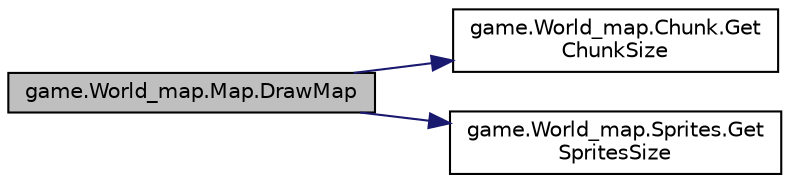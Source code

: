digraph "game.World_map.Map.DrawMap"
{
 // LATEX_PDF_SIZE
  edge [fontname="Helvetica",fontsize="10",labelfontname="Helvetica",labelfontsize="10"];
  node [fontname="Helvetica",fontsize="10",shape=record];
  rankdir="LR";
  Node1 [label="game.World_map.Map.DrawMap",height=0.2,width=0.4,color="black", fillcolor="grey75", style="filled", fontcolor="black",tooltip="Отрисовка всех блоков на карте."];
  Node1 -> Node2 [color="midnightblue",fontsize="10",style="solid",fontname="Helvetica"];
  Node2 [label="game.World_map.Chunk.Get\lChunkSize",height=0.2,width=0.4,color="black", fillcolor="white", style="filled",URL="$classgame_1_1_world__map_1_1_chunk.html#a9c04242d02892d827281dbbc229c5d5c",tooltip=" "];
  Node1 -> Node3 [color="midnightblue",fontsize="10",style="solid",fontname="Helvetica"];
  Node3 [label="game.World_map.Sprites.Get\lSpritesSize",height=0.2,width=0.4,color="black", fillcolor="white", style="filled",URL="$classgame_1_1_world__map_1_1_sprites.html#ab0e556518af360593bba87f55368448a",tooltip=" "];
}
